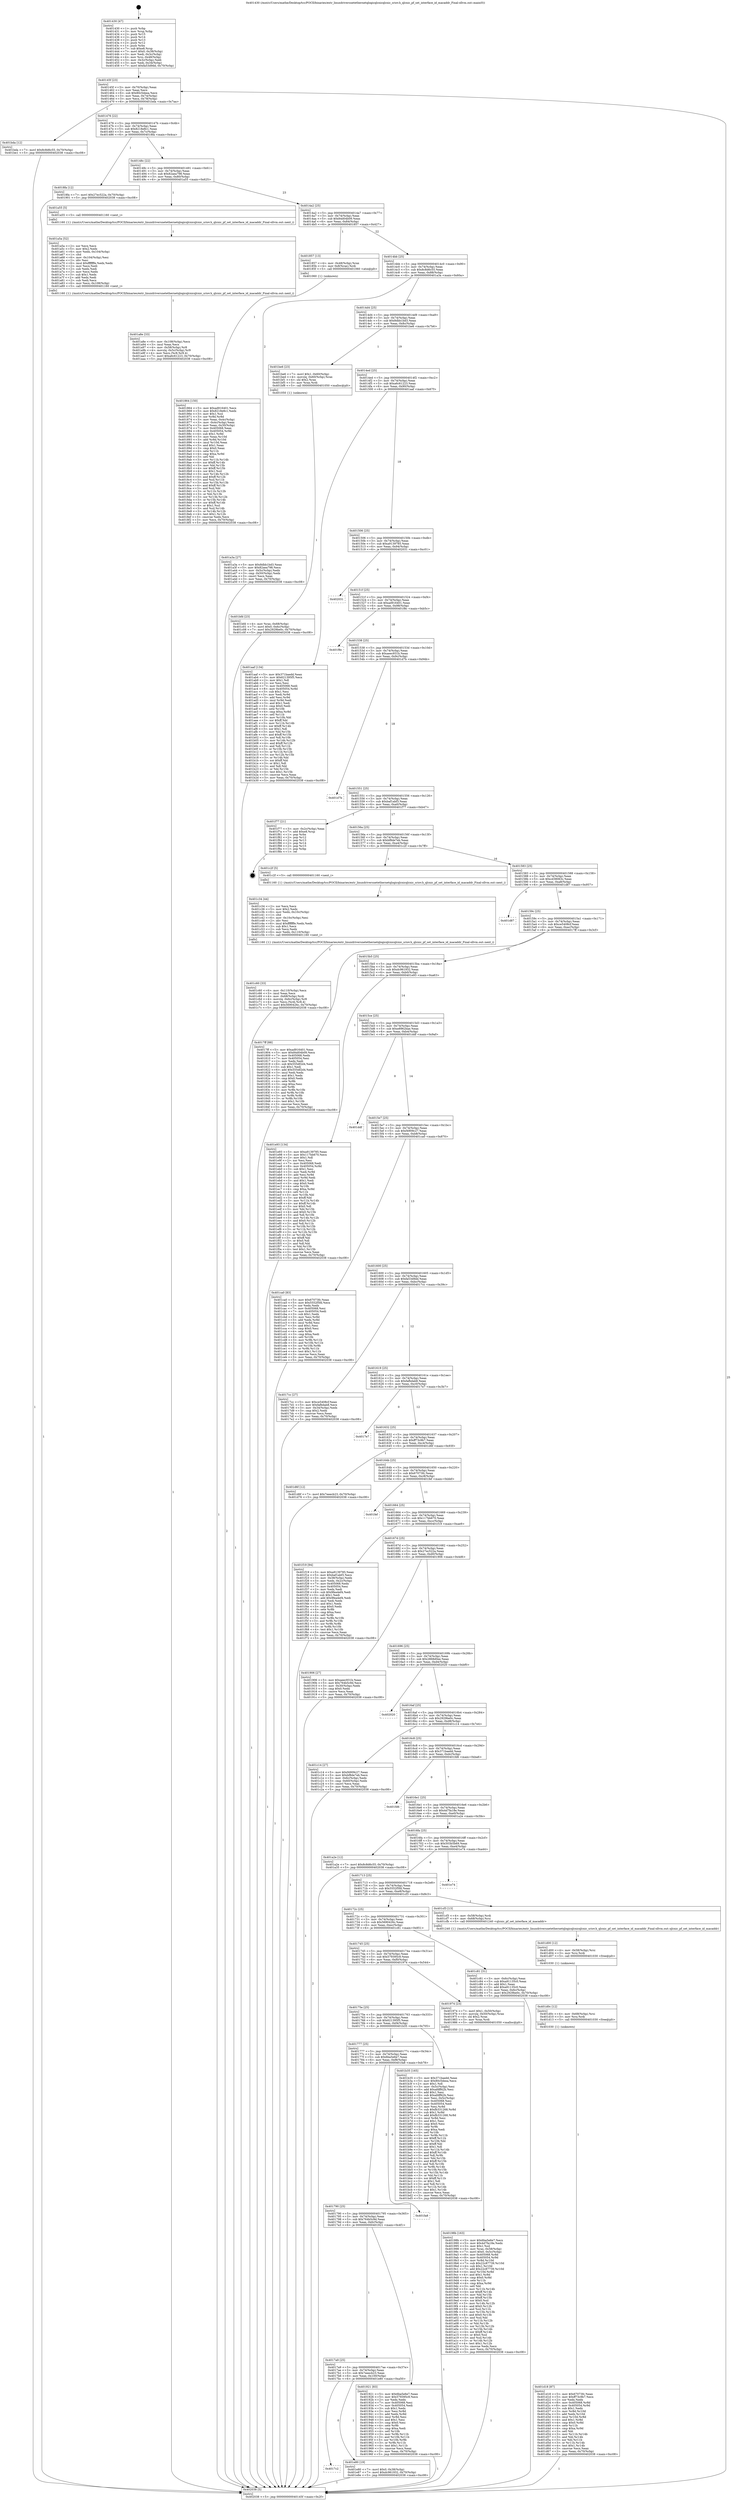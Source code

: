 digraph "0x401430" {
  label = "0x401430 (/mnt/c/Users/mathe/Desktop/tcc/POCII/binaries/extr_linuxdriversnetethernetqlogicqlcnicqlcnic_sriov.h_qlcnic_pf_set_interface_id_macaddr_Final-ollvm.out::main(0))"
  labelloc = "t"
  node[shape=record]

  Entry [label="",width=0.3,height=0.3,shape=circle,fillcolor=black,style=filled]
  "0x40145f" [label="{
     0x40145f [23]\l
     | [instrs]\l
     &nbsp;&nbsp;0x40145f \<+3\>: mov -0x70(%rbp),%eax\l
     &nbsp;&nbsp;0x401462 \<+2\>: mov %eax,%ecx\l
     &nbsp;&nbsp;0x401464 \<+6\>: sub $0x80c5deea,%ecx\l
     &nbsp;&nbsp;0x40146a \<+3\>: mov %eax,-0x74(%rbp)\l
     &nbsp;&nbsp;0x40146d \<+3\>: mov %ecx,-0x78(%rbp)\l
     &nbsp;&nbsp;0x401470 \<+6\>: je 0000000000401bda \<main+0x7aa\>\l
  }"]
  "0x401bda" [label="{
     0x401bda [12]\l
     | [instrs]\l
     &nbsp;&nbsp;0x401bda \<+7\>: movl $0x8c8d6c55,-0x70(%rbp)\l
     &nbsp;&nbsp;0x401be1 \<+5\>: jmp 0000000000402038 \<main+0xc08\>\l
  }"]
  "0x401476" [label="{
     0x401476 [22]\l
     | [instrs]\l
     &nbsp;&nbsp;0x401476 \<+5\>: jmp 000000000040147b \<main+0x4b\>\l
     &nbsp;&nbsp;0x40147b \<+3\>: mov -0x74(%rbp),%eax\l
     &nbsp;&nbsp;0x40147e \<+5\>: sub $0x8218e8c1,%eax\l
     &nbsp;&nbsp;0x401483 \<+3\>: mov %eax,-0x7c(%rbp)\l
     &nbsp;&nbsp;0x401486 \<+6\>: je 00000000004018fa \<main+0x4ca\>\l
  }"]
  Exit [label="",width=0.3,height=0.3,shape=circle,fillcolor=black,style=filled,peripheries=2]
  "0x4018fa" [label="{
     0x4018fa [12]\l
     | [instrs]\l
     &nbsp;&nbsp;0x4018fa \<+7\>: movl $0x27ec522a,-0x70(%rbp)\l
     &nbsp;&nbsp;0x401901 \<+5\>: jmp 0000000000402038 \<main+0xc08\>\l
  }"]
  "0x40148c" [label="{
     0x40148c [22]\l
     | [instrs]\l
     &nbsp;&nbsp;0x40148c \<+5\>: jmp 0000000000401491 \<main+0x61\>\l
     &nbsp;&nbsp;0x401491 \<+3\>: mov -0x74(%rbp),%eax\l
     &nbsp;&nbsp;0x401494 \<+5\>: sub $0x82aea798,%eax\l
     &nbsp;&nbsp;0x401499 \<+3\>: mov %eax,-0x80(%rbp)\l
     &nbsp;&nbsp;0x40149c \<+6\>: je 0000000000401a55 \<main+0x625\>\l
  }"]
  "0x4017c2" [label="{
     0x4017c2\l
  }", style=dashed]
  "0x401a55" [label="{
     0x401a55 [5]\l
     | [instrs]\l
     &nbsp;&nbsp;0x401a55 \<+5\>: call 0000000000401160 \<next_i\>\l
     | [calls]\l
     &nbsp;&nbsp;0x401160 \{1\} (/mnt/c/Users/mathe/Desktop/tcc/POCII/binaries/extr_linuxdriversnetethernetqlogicqlcnicqlcnic_sriov.h_qlcnic_pf_set_interface_id_macaddr_Final-ollvm.out::next_i)\l
  }"]
  "0x4014a2" [label="{
     0x4014a2 [25]\l
     | [instrs]\l
     &nbsp;&nbsp;0x4014a2 \<+5\>: jmp 00000000004014a7 \<main+0x77\>\l
     &nbsp;&nbsp;0x4014a7 \<+3\>: mov -0x74(%rbp),%eax\l
     &nbsp;&nbsp;0x4014aa \<+5\>: sub $0x84d04b09,%eax\l
     &nbsp;&nbsp;0x4014af \<+6\>: mov %eax,-0x84(%rbp)\l
     &nbsp;&nbsp;0x4014b5 \<+6\>: je 0000000000401857 \<main+0x427\>\l
  }"]
  "0x401e80" [label="{
     0x401e80 [19]\l
     | [instrs]\l
     &nbsp;&nbsp;0x401e80 \<+7\>: movl $0x0,-0x38(%rbp)\l
     &nbsp;&nbsp;0x401e87 \<+7\>: movl $0xdc961932,-0x70(%rbp)\l
     &nbsp;&nbsp;0x401e8e \<+5\>: jmp 0000000000402038 \<main+0xc08\>\l
  }"]
  "0x401857" [label="{
     0x401857 [13]\l
     | [instrs]\l
     &nbsp;&nbsp;0x401857 \<+4\>: mov -0x48(%rbp),%rax\l
     &nbsp;&nbsp;0x40185b \<+4\>: mov 0x8(%rax),%rdi\l
     &nbsp;&nbsp;0x40185f \<+5\>: call 0000000000401060 \<atoi@plt\>\l
     | [calls]\l
     &nbsp;&nbsp;0x401060 \{1\} (unknown)\l
  }"]
  "0x4014bb" [label="{
     0x4014bb [25]\l
     | [instrs]\l
     &nbsp;&nbsp;0x4014bb \<+5\>: jmp 00000000004014c0 \<main+0x90\>\l
     &nbsp;&nbsp;0x4014c0 \<+3\>: mov -0x74(%rbp),%eax\l
     &nbsp;&nbsp;0x4014c3 \<+5\>: sub $0x8c8d6c55,%eax\l
     &nbsp;&nbsp;0x4014c8 \<+6\>: mov %eax,-0x88(%rbp)\l
     &nbsp;&nbsp;0x4014ce \<+6\>: je 0000000000401a3a \<main+0x60a\>\l
  }"]
  "0x401d18" [label="{
     0x401d18 [87]\l
     | [instrs]\l
     &nbsp;&nbsp;0x401d18 \<+5\>: mov $0x67073fc,%eax\l
     &nbsp;&nbsp;0x401d1d \<+5\>: mov $0xff73c9b7,%ecx\l
     &nbsp;&nbsp;0x401d22 \<+2\>: xor %edx,%edx\l
     &nbsp;&nbsp;0x401d24 \<+8\>: mov 0x405068,%r8d\l
     &nbsp;&nbsp;0x401d2c \<+8\>: mov 0x405054,%r9d\l
     &nbsp;&nbsp;0x401d34 \<+3\>: sub $0x1,%edx\l
     &nbsp;&nbsp;0x401d37 \<+3\>: mov %r8d,%r10d\l
     &nbsp;&nbsp;0x401d3a \<+3\>: add %edx,%r10d\l
     &nbsp;&nbsp;0x401d3d \<+4\>: imul %r10d,%r8d\l
     &nbsp;&nbsp;0x401d41 \<+4\>: and $0x1,%r8d\l
     &nbsp;&nbsp;0x401d45 \<+4\>: cmp $0x0,%r8d\l
     &nbsp;&nbsp;0x401d49 \<+4\>: sete %r11b\l
     &nbsp;&nbsp;0x401d4d \<+4\>: cmp $0xa,%r9d\l
     &nbsp;&nbsp;0x401d51 \<+3\>: setl %bl\l
     &nbsp;&nbsp;0x401d54 \<+3\>: mov %r11b,%r14b\l
     &nbsp;&nbsp;0x401d57 \<+3\>: and %bl,%r14b\l
     &nbsp;&nbsp;0x401d5a \<+3\>: xor %bl,%r11b\l
     &nbsp;&nbsp;0x401d5d \<+3\>: or %r11b,%r14b\l
     &nbsp;&nbsp;0x401d60 \<+4\>: test $0x1,%r14b\l
     &nbsp;&nbsp;0x401d64 \<+3\>: cmovne %ecx,%eax\l
     &nbsp;&nbsp;0x401d67 \<+3\>: mov %eax,-0x70(%rbp)\l
     &nbsp;&nbsp;0x401d6a \<+5\>: jmp 0000000000402038 \<main+0xc08\>\l
  }"]
  "0x401a3a" [label="{
     0x401a3a [27]\l
     | [instrs]\l
     &nbsp;&nbsp;0x401a3a \<+5\>: mov $0x8dbb1bd3,%eax\l
     &nbsp;&nbsp;0x401a3f \<+5\>: mov $0x82aea798,%ecx\l
     &nbsp;&nbsp;0x401a44 \<+3\>: mov -0x5c(%rbp),%edx\l
     &nbsp;&nbsp;0x401a47 \<+3\>: cmp -0x50(%rbp),%edx\l
     &nbsp;&nbsp;0x401a4a \<+3\>: cmovl %ecx,%eax\l
     &nbsp;&nbsp;0x401a4d \<+3\>: mov %eax,-0x70(%rbp)\l
     &nbsp;&nbsp;0x401a50 \<+5\>: jmp 0000000000402038 \<main+0xc08\>\l
  }"]
  "0x4014d4" [label="{
     0x4014d4 [25]\l
     | [instrs]\l
     &nbsp;&nbsp;0x4014d4 \<+5\>: jmp 00000000004014d9 \<main+0xa9\>\l
     &nbsp;&nbsp;0x4014d9 \<+3\>: mov -0x74(%rbp),%eax\l
     &nbsp;&nbsp;0x4014dc \<+5\>: sub $0x8dbb1bd3,%eax\l
     &nbsp;&nbsp;0x4014e1 \<+6\>: mov %eax,-0x8c(%rbp)\l
     &nbsp;&nbsp;0x4014e7 \<+6\>: je 0000000000401be6 \<main+0x7b6\>\l
  }"]
  "0x401d0c" [label="{
     0x401d0c [12]\l
     | [instrs]\l
     &nbsp;&nbsp;0x401d0c \<+4\>: mov -0x68(%rbp),%rsi\l
     &nbsp;&nbsp;0x401d10 \<+3\>: mov %rsi,%rdi\l
     &nbsp;&nbsp;0x401d13 \<+5\>: call 0000000000401030 \<free@plt\>\l
     | [calls]\l
     &nbsp;&nbsp;0x401030 \{1\} (unknown)\l
  }"]
  "0x401be6" [label="{
     0x401be6 [23]\l
     | [instrs]\l
     &nbsp;&nbsp;0x401be6 \<+7\>: movl $0x1,-0x60(%rbp)\l
     &nbsp;&nbsp;0x401bed \<+4\>: movslq -0x60(%rbp),%rax\l
     &nbsp;&nbsp;0x401bf1 \<+4\>: shl $0x2,%rax\l
     &nbsp;&nbsp;0x401bf5 \<+3\>: mov %rax,%rdi\l
     &nbsp;&nbsp;0x401bf8 \<+5\>: call 0000000000401050 \<malloc@plt\>\l
     | [calls]\l
     &nbsp;&nbsp;0x401050 \{1\} (unknown)\l
  }"]
  "0x4014ed" [label="{
     0x4014ed [25]\l
     | [instrs]\l
     &nbsp;&nbsp;0x4014ed \<+5\>: jmp 00000000004014f2 \<main+0xc2\>\l
     &nbsp;&nbsp;0x4014f2 \<+3\>: mov -0x74(%rbp),%eax\l
     &nbsp;&nbsp;0x4014f5 \<+5\>: sub $0xa6c61223,%eax\l
     &nbsp;&nbsp;0x4014fa \<+6\>: mov %eax,-0x90(%rbp)\l
     &nbsp;&nbsp;0x401500 \<+6\>: je 0000000000401aaf \<main+0x67f\>\l
  }"]
  "0x401d00" [label="{
     0x401d00 [12]\l
     | [instrs]\l
     &nbsp;&nbsp;0x401d00 \<+4\>: mov -0x58(%rbp),%rsi\l
     &nbsp;&nbsp;0x401d04 \<+3\>: mov %rsi,%rdi\l
     &nbsp;&nbsp;0x401d07 \<+5\>: call 0000000000401030 \<free@plt\>\l
     | [calls]\l
     &nbsp;&nbsp;0x401030 \{1\} (unknown)\l
  }"]
  "0x401aaf" [label="{
     0x401aaf [134]\l
     | [instrs]\l
     &nbsp;&nbsp;0x401aaf \<+5\>: mov $0x371baedd,%eax\l
     &nbsp;&nbsp;0x401ab4 \<+5\>: mov $0x621395f5,%ecx\l
     &nbsp;&nbsp;0x401ab9 \<+2\>: mov $0x1,%dl\l
     &nbsp;&nbsp;0x401abb \<+2\>: xor %esi,%esi\l
     &nbsp;&nbsp;0x401abd \<+7\>: mov 0x405068,%edi\l
     &nbsp;&nbsp;0x401ac4 \<+8\>: mov 0x405054,%r8d\l
     &nbsp;&nbsp;0x401acc \<+3\>: sub $0x1,%esi\l
     &nbsp;&nbsp;0x401acf \<+3\>: mov %edi,%r9d\l
     &nbsp;&nbsp;0x401ad2 \<+3\>: add %esi,%r9d\l
     &nbsp;&nbsp;0x401ad5 \<+4\>: imul %r9d,%edi\l
     &nbsp;&nbsp;0x401ad9 \<+3\>: and $0x1,%edi\l
     &nbsp;&nbsp;0x401adc \<+3\>: cmp $0x0,%edi\l
     &nbsp;&nbsp;0x401adf \<+4\>: sete %r10b\l
     &nbsp;&nbsp;0x401ae3 \<+4\>: cmp $0xa,%r8d\l
     &nbsp;&nbsp;0x401ae7 \<+4\>: setl %r11b\l
     &nbsp;&nbsp;0x401aeb \<+3\>: mov %r10b,%bl\l
     &nbsp;&nbsp;0x401aee \<+3\>: xor $0xff,%bl\l
     &nbsp;&nbsp;0x401af1 \<+3\>: mov %r11b,%r14b\l
     &nbsp;&nbsp;0x401af4 \<+4\>: xor $0xff,%r14b\l
     &nbsp;&nbsp;0x401af8 \<+3\>: xor $0x1,%dl\l
     &nbsp;&nbsp;0x401afb \<+3\>: mov %bl,%r15b\l
     &nbsp;&nbsp;0x401afe \<+4\>: and $0xff,%r15b\l
     &nbsp;&nbsp;0x401b02 \<+3\>: and %dl,%r10b\l
     &nbsp;&nbsp;0x401b05 \<+3\>: mov %r14b,%r12b\l
     &nbsp;&nbsp;0x401b08 \<+4\>: and $0xff,%r12b\l
     &nbsp;&nbsp;0x401b0c \<+3\>: and %dl,%r11b\l
     &nbsp;&nbsp;0x401b0f \<+3\>: or %r10b,%r15b\l
     &nbsp;&nbsp;0x401b12 \<+3\>: or %r11b,%r12b\l
     &nbsp;&nbsp;0x401b15 \<+3\>: xor %r12b,%r15b\l
     &nbsp;&nbsp;0x401b18 \<+3\>: or %r14b,%bl\l
     &nbsp;&nbsp;0x401b1b \<+3\>: xor $0xff,%bl\l
     &nbsp;&nbsp;0x401b1e \<+3\>: or $0x1,%dl\l
     &nbsp;&nbsp;0x401b21 \<+2\>: and %dl,%bl\l
     &nbsp;&nbsp;0x401b23 \<+3\>: or %bl,%r15b\l
     &nbsp;&nbsp;0x401b26 \<+4\>: test $0x1,%r15b\l
     &nbsp;&nbsp;0x401b2a \<+3\>: cmovne %ecx,%eax\l
     &nbsp;&nbsp;0x401b2d \<+3\>: mov %eax,-0x70(%rbp)\l
     &nbsp;&nbsp;0x401b30 \<+5\>: jmp 0000000000402038 \<main+0xc08\>\l
  }"]
  "0x401506" [label="{
     0x401506 [25]\l
     | [instrs]\l
     &nbsp;&nbsp;0x401506 \<+5\>: jmp 000000000040150b \<main+0xdb\>\l
     &nbsp;&nbsp;0x40150b \<+3\>: mov -0x74(%rbp),%eax\l
     &nbsp;&nbsp;0x40150e \<+5\>: sub $0xa9139785,%eax\l
     &nbsp;&nbsp;0x401513 \<+6\>: mov %eax,-0x94(%rbp)\l
     &nbsp;&nbsp;0x401519 \<+6\>: je 0000000000402031 \<main+0xc01\>\l
  }"]
  "0x401c60" [label="{
     0x401c60 [33]\l
     | [instrs]\l
     &nbsp;&nbsp;0x401c60 \<+6\>: mov -0x110(%rbp),%ecx\l
     &nbsp;&nbsp;0x401c66 \<+3\>: imul %eax,%ecx\l
     &nbsp;&nbsp;0x401c69 \<+4\>: mov -0x68(%rbp),%rdi\l
     &nbsp;&nbsp;0x401c6d \<+4\>: movslq -0x6c(%rbp),%r8\l
     &nbsp;&nbsp;0x401c71 \<+4\>: mov %ecx,(%rdi,%r8,4)\l
     &nbsp;&nbsp;0x401c75 \<+7\>: movl $0x5690426c,-0x70(%rbp)\l
     &nbsp;&nbsp;0x401c7c \<+5\>: jmp 0000000000402038 \<main+0xc08\>\l
  }"]
  "0x402031" [label="{
     0x402031\l
  }", style=dashed]
  "0x40151f" [label="{
     0x40151f [25]\l
     | [instrs]\l
     &nbsp;&nbsp;0x40151f \<+5\>: jmp 0000000000401524 \<main+0xf4\>\l
     &nbsp;&nbsp;0x401524 \<+3\>: mov -0x74(%rbp),%eax\l
     &nbsp;&nbsp;0x401527 \<+5\>: sub $0xad916401,%eax\l
     &nbsp;&nbsp;0x40152c \<+6\>: mov %eax,-0x98(%rbp)\l
     &nbsp;&nbsp;0x401532 \<+6\>: je 0000000000401f8c \<main+0xb5c\>\l
  }"]
  "0x401c34" [label="{
     0x401c34 [44]\l
     | [instrs]\l
     &nbsp;&nbsp;0x401c34 \<+2\>: xor %ecx,%ecx\l
     &nbsp;&nbsp;0x401c36 \<+5\>: mov $0x2,%edx\l
     &nbsp;&nbsp;0x401c3b \<+6\>: mov %edx,-0x10c(%rbp)\l
     &nbsp;&nbsp;0x401c41 \<+1\>: cltd\l
     &nbsp;&nbsp;0x401c42 \<+6\>: mov -0x10c(%rbp),%esi\l
     &nbsp;&nbsp;0x401c48 \<+2\>: idiv %esi\l
     &nbsp;&nbsp;0x401c4a \<+6\>: imul $0xfffffffe,%edx,%edx\l
     &nbsp;&nbsp;0x401c50 \<+3\>: sub $0x1,%ecx\l
     &nbsp;&nbsp;0x401c53 \<+2\>: sub %ecx,%edx\l
     &nbsp;&nbsp;0x401c55 \<+6\>: mov %edx,-0x110(%rbp)\l
     &nbsp;&nbsp;0x401c5b \<+5\>: call 0000000000401160 \<next_i\>\l
     | [calls]\l
     &nbsp;&nbsp;0x401160 \{1\} (/mnt/c/Users/mathe/Desktop/tcc/POCII/binaries/extr_linuxdriversnetethernetqlogicqlcnicqlcnic_sriov.h_qlcnic_pf_set_interface_id_macaddr_Final-ollvm.out::next_i)\l
  }"]
  "0x401f8c" [label="{
     0x401f8c\l
  }", style=dashed]
  "0x401538" [label="{
     0x401538 [25]\l
     | [instrs]\l
     &nbsp;&nbsp;0x401538 \<+5\>: jmp 000000000040153d \<main+0x10d\>\l
     &nbsp;&nbsp;0x40153d \<+3\>: mov -0x74(%rbp),%eax\l
     &nbsp;&nbsp;0x401540 \<+5\>: sub $0xaeec931b,%eax\l
     &nbsp;&nbsp;0x401545 \<+6\>: mov %eax,-0x9c(%rbp)\l
     &nbsp;&nbsp;0x40154b \<+6\>: je 0000000000401d7b \<main+0x94b\>\l
  }"]
  "0x401bfd" [label="{
     0x401bfd [23]\l
     | [instrs]\l
     &nbsp;&nbsp;0x401bfd \<+4\>: mov %rax,-0x68(%rbp)\l
     &nbsp;&nbsp;0x401c01 \<+7\>: movl $0x0,-0x6c(%rbp)\l
     &nbsp;&nbsp;0x401c08 \<+7\>: movl $0x2929be0c,-0x70(%rbp)\l
     &nbsp;&nbsp;0x401c0f \<+5\>: jmp 0000000000402038 \<main+0xc08\>\l
  }"]
  "0x401d7b" [label="{
     0x401d7b\l
  }", style=dashed]
  "0x401551" [label="{
     0x401551 [25]\l
     | [instrs]\l
     &nbsp;&nbsp;0x401551 \<+5\>: jmp 0000000000401556 \<main+0x126\>\l
     &nbsp;&nbsp;0x401556 \<+3\>: mov -0x74(%rbp),%eax\l
     &nbsp;&nbsp;0x401559 \<+5\>: sub $0xbaf1abf3,%eax\l
     &nbsp;&nbsp;0x40155e \<+6\>: mov %eax,-0xa0(%rbp)\l
     &nbsp;&nbsp;0x401564 \<+6\>: je 0000000000401f77 \<main+0xb47\>\l
  }"]
  "0x401a8e" [label="{
     0x401a8e [33]\l
     | [instrs]\l
     &nbsp;&nbsp;0x401a8e \<+6\>: mov -0x108(%rbp),%ecx\l
     &nbsp;&nbsp;0x401a94 \<+3\>: imul %eax,%ecx\l
     &nbsp;&nbsp;0x401a97 \<+4\>: mov -0x58(%rbp),%r8\l
     &nbsp;&nbsp;0x401a9b \<+4\>: movslq -0x5c(%rbp),%r9\l
     &nbsp;&nbsp;0x401a9f \<+4\>: mov %ecx,(%r8,%r9,4)\l
     &nbsp;&nbsp;0x401aa3 \<+7\>: movl $0xa6c61223,-0x70(%rbp)\l
     &nbsp;&nbsp;0x401aaa \<+5\>: jmp 0000000000402038 \<main+0xc08\>\l
  }"]
  "0x401f77" [label="{
     0x401f77 [21]\l
     | [instrs]\l
     &nbsp;&nbsp;0x401f77 \<+3\>: mov -0x2c(%rbp),%eax\l
     &nbsp;&nbsp;0x401f7a \<+7\>: add $0xe8,%rsp\l
     &nbsp;&nbsp;0x401f81 \<+1\>: pop %rbx\l
     &nbsp;&nbsp;0x401f82 \<+2\>: pop %r12\l
     &nbsp;&nbsp;0x401f84 \<+2\>: pop %r13\l
     &nbsp;&nbsp;0x401f86 \<+2\>: pop %r14\l
     &nbsp;&nbsp;0x401f88 \<+2\>: pop %r15\l
     &nbsp;&nbsp;0x401f8a \<+1\>: pop %rbp\l
     &nbsp;&nbsp;0x401f8b \<+1\>: ret\l
  }"]
  "0x40156a" [label="{
     0x40156a [25]\l
     | [instrs]\l
     &nbsp;&nbsp;0x40156a \<+5\>: jmp 000000000040156f \<main+0x13f\>\l
     &nbsp;&nbsp;0x40156f \<+3\>: mov -0x74(%rbp),%eax\l
     &nbsp;&nbsp;0x401572 \<+5\>: sub $0xbf8de7eb,%eax\l
     &nbsp;&nbsp;0x401577 \<+6\>: mov %eax,-0xa4(%rbp)\l
     &nbsp;&nbsp;0x40157d \<+6\>: je 0000000000401c2f \<main+0x7ff\>\l
  }"]
  "0x401a5a" [label="{
     0x401a5a [52]\l
     | [instrs]\l
     &nbsp;&nbsp;0x401a5a \<+2\>: xor %ecx,%ecx\l
     &nbsp;&nbsp;0x401a5c \<+5\>: mov $0x2,%edx\l
     &nbsp;&nbsp;0x401a61 \<+6\>: mov %edx,-0x104(%rbp)\l
     &nbsp;&nbsp;0x401a67 \<+1\>: cltd\l
     &nbsp;&nbsp;0x401a68 \<+6\>: mov -0x104(%rbp),%esi\l
     &nbsp;&nbsp;0x401a6e \<+2\>: idiv %esi\l
     &nbsp;&nbsp;0x401a70 \<+6\>: imul $0xfffffffe,%edx,%edx\l
     &nbsp;&nbsp;0x401a76 \<+2\>: mov %ecx,%edi\l
     &nbsp;&nbsp;0x401a78 \<+2\>: sub %edx,%edi\l
     &nbsp;&nbsp;0x401a7a \<+2\>: mov %ecx,%edx\l
     &nbsp;&nbsp;0x401a7c \<+3\>: sub $0x1,%edx\l
     &nbsp;&nbsp;0x401a7f \<+2\>: add %edx,%edi\l
     &nbsp;&nbsp;0x401a81 \<+2\>: sub %edi,%ecx\l
     &nbsp;&nbsp;0x401a83 \<+6\>: mov %ecx,-0x108(%rbp)\l
     &nbsp;&nbsp;0x401a89 \<+5\>: call 0000000000401160 \<next_i\>\l
     | [calls]\l
     &nbsp;&nbsp;0x401160 \{1\} (/mnt/c/Users/mathe/Desktop/tcc/POCII/binaries/extr_linuxdriversnetethernetqlogicqlcnicqlcnic_sriov.h_qlcnic_pf_set_interface_id_macaddr_Final-ollvm.out::next_i)\l
  }"]
  "0x401c2f" [label="{
     0x401c2f [5]\l
     | [instrs]\l
     &nbsp;&nbsp;0x401c2f \<+5\>: call 0000000000401160 \<next_i\>\l
     | [calls]\l
     &nbsp;&nbsp;0x401160 \{1\} (/mnt/c/Users/mathe/Desktop/tcc/POCII/binaries/extr_linuxdriversnetethernetqlogicqlcnicqlcnic_sriov.h_qlcnic_pf_set_interface_id_macaddr_Final-ollvm.out::next_i)\l
  }"]
  "0x401583" [label="{
     0x401583 [25]\l
     | [instrs]\l
     &nbsp;&nbsp;0x401583 \<+5\>: jmp 0000000000401588 \<main+0x158\>\l
     &nbsp;&nbsp;0x401588 \<+3\>: mov -0x74(%rbp),%eax\l
     &nbsp;&nbsp;0x40158b \<+5\>: sub $0xcd38063c,%eax\l
     &nbsp;&nbsp;0x401590 \<+6\>: mov %eax,-0xa8(%rbp)\l
     &nbsp;&nbsp;0x401596 \<+6\>: je 0000000000401d87 \<main+0x957\>\l
  }"]
  "0x40198b" [label="{
     0x40198b [163]\l
     | [instrs]\l
     &nbsp;&nbsp;0x40198b \<+5\>: mov $0x6ba5e6e7,%ecx\l
     &nbsp;&nbsp;0x401990 \<+5\>: mov $0x4d7fa18e,%edx\l
     &nbsp;&nbsp;0x401995 \<+3\>: mov $0x1,%sil\l
     &nbsp;&nbsp;0x401998 \<+4\>: mov %rax,-0x58(%rbp)\l
     &nbsp;&nbsp;0x40199c \<+7\>: movl $0x0,-0x5c(%rbp)\l
     &nbsp;&nbsp;0x4019a3 \<+8\>: mov 0x405068,%r8d\l
     &nbsp;&nbsp;0x4019ab \<+8\>: mov 0x405054,%r9d\l
     &nbsp;&nbsp;0x4019b3 \<+3\>: mov %r8d,%r10d\l
     &nbsp;&nbsp;0x4019b6 \<+7\>: sub $0x22c87739,%r10d\l
     &nbsp;&nbsp;0x4019bd \<+4\>: sub $0x1,%r10d\l
     &nbsp;&nbsp;0x4019c1 \<+7\>: add $0x22c87739,%r10d\l
     &nbsp;&nbsp;0x4019c8 \<+4\>: imul %r10d,%r8d\l
     &nbsp;&nbsp;0x4019cc \<+4\>: and $0x1,%r8d\l
     &nbsp;&nbsp;0x4019d0 \<+4\>: cmp $0x0,%r8d\l
     &nbsp;&nbsp;0x4019d4 \<+4\>: sete %r11b\l
     &nbsp;&nbsp;0x4019d8 \<+4\>: cmp $0xa,%r9d\l
     &nbsp;&nbsp;0x4019dc \<+3\>: setl %bl\l
     &nbsp;&nbsp;0x4019df \<+3\>: mov %r11b,%r14b\l
     &nbsp;&nbsp;0x4019e2 \<+4\>: xor $0xff,%r14b\l
     &nbsp;&nbsp;0x4019e6 \<+3\>: mov %bl,%r15b\l
     &nbsp;&nbsp;0x4019e9 \<+4\>: xor $0xff,%r15b\l
     &nbsp;&nbsp;0x4019ed \<+4\>: xor $0x0,%sil\l
     &nbsp;&nbsp;0x4019f1 \<+3\>: mov %r14b,%r12b\l
     &nbsp;&nbsp;0x4019f4 \<+4\>: and $0x0,%r12b\l
     &nbsp;&nbsp;0x4019f8 \<+3\>: and %sil,%r11b\l
     &nbsp;&nbsp;0x4019fb \<+3\>: mov %r15b,%r13b\l
     &nbsp;&nbsp;0x4019fe \<+4\>: and $0x0,%r13b\l
     &nbsp;&nbsp;0x401a02 \<+3\>: and %sil,%bl\l
     &nbsp;&nbsp;0x401a05 \<+3\>: or %r11b,%r12b\l
     &nbsp;&nbsp;0x401a08 \<+3\>: or %bl,%r13b\l
     &nbsp;&nbsp;0x401a0b \<+3\>: xor %r13b,%r12b\l
     &nbsp;&nbsp;0x401a0e \<+3\>: or %r15b,%r14b\l
     &nbsp;&nbsp;0x401a11 \<+4\>: xor $0xff,%r14b\l
     &nbsp;&nbsp;0x401a15 \<+4\>: or $0x0,%sil\l
     &nbsp;&nbsp;0x401a19 \<+3\>: and %sil,%r14b\l
     &nbsp;&nbsp;0x401a1c \<+3\>: or %r14b,%r12b\l
     &nbsp;&nbsp;0x401a1f \<+4\>: test $0x1,%r12b\l
     &nbsp;&nbsp;0x401a23 \<+3\>: cmovne %edx,%ecx\l
     &nbsp;&nbsp;0x401a26 \<+3\>: mov %ecx,-0x70(%rbp)\l
     &nbsp;&nbsp;0x401a29 \<+5\>: jmp 0000000000402038 \<main+0xc08\>\l
  }"]
  "0x401d87" [label="{
     0x401d87\l
  }", style=dashed]
  "0x40159c" [label="{
     0x40159c [25]\l
     | [instrs]\l
     &nbsp;&nbsp;0x40159c \<+5\>: jmp 00000000004015a1 \<main+0x171\>\l
     &nbsp;&nbsp;0x4015a1 \<+3\>: mov -0x74(%rbp),%eax\l
     &nbsp;&nbsp;0x4015a4 \<+5\>: sub $0xce5408cf,%eax\l
     &nbsp;&nbsp;0x4015a9 \<+6\>: mov %eax,-0xac(%rbp)\l
     &nbsp;&nbsp;0x4015af \<+6\>: je 00000000004017ff \<main+0x3cf\>\l
  }"]
  "0x4017a9" [label="{
     0x4017a9 [25]\l
     | [instrs]\l
     &nbsp;&nbsp;0x4017a9 \<+5\>: jmp 00000000004017ae \<main+0x37e\>\l
     &nbsp;&nbsp;0x4017ae \<+3\>: mov -0x74(%rbp),%eax\l
     &nbsp;&nbsp;0x4017b1 \<+5\>: sub $0x7eeecb23,%eax\l
     &nbsp;&nbsp;0x4017b6 \<+6\>: mov %eax,-0x100(%rbp)\l
     &nbsp;&nbsp;0x4017bc \<+6\>: je 0000000000401e80 \<main+0xa50\>\l
  }"]
  "0x4017ff" [label="{
     0x4017ff [88]\l
     | [instrs]\l
     &nbsp;&nbsp;0x4017ff \<+5\>: mov $0xad916401,%eax\l
     &nbsp;&nbsp;0x401804 \<+5\>: mov $0x84d04b09,%ecx\l
     &nbsp;&nbsp;0x401809 \<+7\>: mov 0x405068,%edx\l
     &nbsp;&nbsp;0x401810 \<+7\>: mov 0x405054,%esi\l
     &nbsp;&nbsp;0x401817 \<+2\>: mov %edx,%edi\l
     &nbsp;&nbsp;0x401819 \<+6\>: sub $0x555df2d4,%edi\l
     &nbsp;&nbsp;0x40181f \<+3\>: sub $0x1,%edi\l
     &nbsp;&nbsp;0x401822 \<+6\>: add $0x555df2d4,%edi\l
     &nbsp;&nbsp;0x401828 \<+3\>: imul %edi,%edx\l
     &nbsp;&nbsp;0x40182b \<+3\>: and $0x1,%edx\l
     &nbsp;&nbsp;0x40182e \<+3\>: cmp $0x0,%edx\l
     &nbsp;&nbsp;0x401831 \<+4\>: sete %r8b\l
     &nbsp;&nbsp;0x401835 \<+3\>: cmp $0xa,%esi\l
     &nbsp;&nbsp;0x401838 \<+4\>: setl %r9b\l
     &nbsp;&nbsp;0x40183c \<+3\>: mov %r8b,%r10b\l
     &nbsp;&nbsp;0x40183f \<+3\>: and %r9b,%r10b\l
     &nbsp;&nbsp;0x401842 \<+3\>: xor %r9b,%r8b\l
     &nbsp;&nbsp;0x401845 \<+3\>: or %r8b,%r10b\l
     &nbsp;&nbsp;0x401848 \<+4\>: test $0x1,%r10b\l
     &nbsp;&nbsp;0x40184c \<+3\>: cmovne %ecx,%eax\l
     &nbsp;&nbsp;0x40184f \<+3\>: mov %eax,-0x70(%rbp)\l
     &nbsp;&nbsp;0x401852 \<+5\>: jmp 0000000000402038 \<main+0xc08\>\l
  }"]
  "0x4015b5" [label="{
     0x4015b5 [25]\l
     | [instrs]\l
     &nbsp;&nbsp;0x4015b5 \<+5\>: jmp 00000000004015ba \<main+0x18a\>\l
     &nbsp;&nbsp;0x4015ba \<+3\>: mov -0x74(%rbp),%eax\l
     &nbsp;&nbsp;0x4015bd \<+5\>: sub $0xdc961932,%eax\l
     &nbsp;&nbsp;0x4015c2 \<+6\>: mov %eax,-0xb0(%rbp)\l
     &nbsp;&nbsp;0x4015c8 \<+6\>: je 0000000000401e93 \<main+0xa63\>\l
  }"]
  "0x401921" [label="{
     0x401921 [83]\l
     | [instrs]\l
     &nbsp;&nbsp;0x401921 \<+5\>: mov $0x6ba5e6e7,%eax\l
     &nbsp;&nbsp;0x401926 \<+5\>: mov $0x579395c9,%ecx\l
     &nbsp;&nbsp;0x40192b \<+2\>: xor %edx,%edx\l
     &nbsp;&nbsp;0x40192d \<+7\>: mov 0x405068,%esi\l
     &nbsp;&nbsp;0x401934 \<+7\>: mov 0x405054,%edi\l
     &nbsp;&nbsp;0x40193b \<+3\>: sub $0x1,%edx\l
     &nbsp;&nbsp;0x40193e \<+3\>: mov %esi,%r8d\l
     &nbsp;&nbsp;0x401941 \<+3\>: add %edx,%r8d\l
     &nbsp;&nbsp;0x401944 \<+4\>: imul %r8d,%esi\l
     &nbsp;&nbsp;0x401948 \<+3\>: and $0x1,%esi\l
     &nbsp;&nbsp;0x40194b \<+3\>: cmp $0x0,%esi\l
     &nbsp;&nbsp;0x40194e \<+4\>: sete %r9b\l
     &nbsp;&nbsp;0x401952 \<+3\>: cmp $0xa,%edi\l
     &nbsp;&nbsp;0x401955 \<+4\>: setl %r10b\l
     &nbsp;&nbsp;0x401959 \<+3\>: mov %r9b,%r11b\l
     &nbsp;&nbsp;0x40195c \<+3\>: and %r10b,%r11b\l
     &nbsp;&nbsp;0x40195f \<+3\>: xor %r10b,%r9b\l
     &nbsp;&nbsp;0x401962 \<+3\>: or %r9b,%r11b\l
     &nbsp;&nbsp;0x401965 \<+4\>: test $0x1,%r11b\l
     &nbsp;&nbsp;0x401969 \<+3\>: cmovne %ecx,%eax\l
     &nbsp;&nbsp;0x40196c \<+3\>: mov %eax,-0x70(%rbp)\l
     &nbsp;&nbsp;0x40196f \<+5\>: jmp 0000000000402038 \<main+0xc08\>\l
  }"]
  "0x401e93" [label="{
     0x401e93 [134]\l
     | [instrs]\l
     &nbsp;&nbsp;0x401e93 \<+5\>: mov $0xa9139785,%eax\l
     &nbsp;&nbsp;0x401e98 \<+5\>: mov $0x117bb670,%ecx\l
     &nbsp;&nbsp;0x401e9d \<+2\>: mov $0x1,%dl\l
     &nbsp;&nbsp;0x401e9f \<+2\>: xor %esi,%esi\l
     &nbsp;&nbsp;0x401ea1 \<+7\>: mov 0x405068,%edi\l
     &nbsp;&nbsp;0x401ea8 \<+8\>: mov 0x405054,%r8d\l
     &nbsp;&nbsp;0x401eb0 \<+3\>: sub $0x1,%esi\l
     &nbsp;&nbsp;0x401eb3 \<+3\>: mov %edi,%r9d\l
     &nbsp;&nbsp;0x401eb6 \<+3\>: add %esi,%r9d\l
     &nbsp;&nbsp;0x401eb9 \<+4\>: imul %r9d,%edi\l
     &nbsp;&nbsp;0x401ebd \<+3\>: and $0x1,%edi\l
     &nbsp;&nbsp;0x401ec0 \<+3\>: cmp $0x0,%edi\l
     &nbsp;&nbsp;0x401ec3 \<+4\>: sete %r10b\l
     &nbsp;&nbsp;0x401ec7 \<+4\>: cmp $0xa,%r8d\l
     &nbsp;&nbsp;0x401ecb \<+4\>: setl %r11b\l
     &nbsp;&nbsp;0x401ecf \<+3\>: mov %r10b,%bl\l
     &nbsp;&nbsp;0x401ed2 \<+3\>: xor $0xff,%bl\l
     &nbsp;&nbsp;0x401ed5 \<+3\>: mov %r11b,%r14b\l
     &nbsp;&nbsp;0x401ed8 \<+4\>: xor $0xff,%r14b\l
     &nbsp;&nbsp;0x401edc \<+3\>: xor $0x0,%dl\l
     &nbsp;&nbsp;0x401edf \<+3\>: mov %bl,%r15b\l
     &nbsp;&nbsp;0x401ee2 \<+4\>: and $0x0,%r15b\l
     &nbsp;&nbsp;0x401ee6 \<+3\>: and %dl,%r10b\l
     &nbsp;&nbsp;0x401ee9 \<+3\>: mov %r14b,%r12b\l
     &nbsp;&nbsp;0x401eec \<+4\>: and $0x0,%r12b\l
     &nbsp;&nbsp;0x401ef0 \<+3\>: and %dl,%r11b\l
     &nbsp;&nbsp;0x401ef3 \<+3\>: or %r10b,%r15b\l
     &nbsp;&nbsp;0x401ef6 \<+3\>: or %r11b,%r12b\l
     &nbsp;&nbsp;0x401ef9 \<+3\>: xor %r12b,%r15b\l
     &nbsp;&nbsp;0x401efc \<+3\>: or %r14b,%bl\l
     &nbsp;&nbsp;0x401eff \<+3\>: xor $0xff,%bl\l
     &nbsp;&nbsp;0x401f02 \<+3\>: or $0x0,%dl\l
     &nbsp;&nbsp;0x401f05 \<+2\>: and %dl,%bl\l
     &nbsp;&nbsp;0x401f07 \<+3\>: or %bl,%r15b\l
     &nbsp;&nbsp;0x401f0a \<+4\>: test $0x1,%r15b\l
     &nbsp;&nbsp;0x401f0e \<+3\>: cmovne %ecx,%eax\l
     &nbsp;&nbsp;0x401f11 \<+3\>: mov %eax,-0x70(%rbp)\l
     &nbsp;&nbsp;0x401f14 \<+5\>: jmp 0000000000402038 \<main+0xc08\>\l
  }"]
  "0x4015ce" [label="{
     0x4015ce [25]\l
     | [instrs]\l
     &nbsp;&nbsp;0x4015ce \<+5\>: jmp 00000000004015d3 \<main+0x1a3\>\l
     &nbsp;&nbsp;0x4015d3 \<+3\>: mov -0x74(%rbp),%eax\l
     &nbsp;&nbsp;0x4015d6 \<+5\>: sub $0xe8962bae,%eax\l
     &nbsp;&nbsp;0x4015db \<+6\>: mov %eax,-0xb4(%rbp)\l
     &nbsp;&nbsp;0x4015e1 \<+6\>: je 0000000000401ddf \<main+0x9af\>\l
  }"]
  "0x401790" [label="{
     0x401790 [25]\l
     | [instrs]\l
     &nbsp;&nbsp;0x401790 \<+5\>: jmp 0000000000401795 \<main+0x365\>\l
     &nbsp;&nbsp;0x401795 \<+3\>: mov -0x74(%rbp),%eax\l
     &nbsp;&nbsp;0x401798 \<+5\>: sub $0x764b5c9d,%eax\l
     &nbsp;&nbsp;0x40179d \<+6\>: mov %eax,-0xfc(%rbp)\l
     &nbsp;&nbsp;0x4017a3 \<+6\>: je 0000000000401921 \<main+0x4f1\>\l
  }"]
  "0x401ddf" [label="{
     0x401ddf\l
  }", style=dashed]
  "0x4015e7" [label="{
     0x4015e7 [25]\l
     | [instrs]\l
     &nbsp;&nbsp;0x4015e7 \<+5\>: jmp 00000000004015ec \<main+0x1bc\>\l
     &nbsp;&nbsp;0x4015ec \<+3\>: mov -0x74(%rbp),%eax\l
     &nbsp;&nbsp;0x4015ef \<+5\>: sub $0xf4909c27,%eax\l
     &nbsp;&nbsp;0x4015f4 \<+6\>: mov %eax,-0xb8(%rbp)\l
     &nbsp;&nbsp;0x4015fa \<+6\>: je 0000000000401ca0 \<main+0x870\>\l
  }"]
  "0x401fa8" [label="{
     0x401fa8\l
  }", style=dashed]
  "0x401ca0" [label="{
     0x401ca0 [83]\l
     | [instrs]\l
     &nbsp;&nbsp;0x401ca0 \<+5\>: mov $0x67073fc,%eax\l
     &nbsp;&nbsp;0x401ca5 \<+5\>: mov $0x5552f5fd,%ecx\l
     &nbsp;&nbsp;0x401caa \<+2\>: xor %edx,%edx\l
     &nbsp;&nbsp;0x401cac \<+7\>: mov 0x405068,%esi\l
     &nbsp;&nbsp;0x401cb3 \<+7\>: mov 0x405054,%edi\l
     &nbsp;&nbsp;0x401cba \<+3\>: sub $0x1,%edx\l
     &nbsp;&nbsp;0x401cbd \<+3\>: mov %esi,%r8d\l
     &nbsp;&nbsp;0x401cc0 \<+3\>: add %edx,%r8d\l
     &nbsp;&nbsp;0x401cc3 \<+4\>: imul %r8d,%esi\l
     &nbsp;&nbsp;0x401cc7 \<+3\>: and $0x1,%esi\l
     &nbsp;&nbsp;0x401cca \<+3\>: cmp $0x0,%esi\l
     &nbsp;&nbsp;0x401ccd \<+4\>: sete %r9b\l
     &nbsp;&nbsp;0x401cd1 \<+3\>: cmp $0xa,%edi\l
     &nbsp;&nbsp;0x401cd4 \<+4\>: setl %r10b\l
     &nbsp;&nbsp;0x401cd8 \<+3\>: mov %r9b,%r11b\l
     &nbsp;&nbsp;0x401cdb \<+3\>: and %r10b,%r11b\l
     &nbsp;&nbsp;0x401cde \<+3\>: xor %r10b,%r9b\l
     &nbsp;&nbsp;0x401ce1 \<+3\>: or %r9b,%r11b\l
     &nbsp;&nbsp;0x401ce4 \<+4\>: test $0x1,%r11b\l
     &nbsp;&nbsp;0x401ce8 \<+3\>: cmovne %ecx,%eax\l
     &nbsp;&nbsp;0x401ceb \<+3\>: mov %eax,-0x70(%rbp)\l
     &nbsp;&nbsp;0x401cee \<+5\>: jmp 0000000000402038 \<main+0xc08\>\l
  }"]
  "0x401600" [label="{
     0x401600 [25]\l
     | [instrs]\l
     &nbsp;&nbsp;0x401600 \<+5\>: jmp 0000000000401605 \<main+0x1d5\>\l
     &nbsp;&nbsp;0x401605 \<+3\>: mov -0x74(%rbp),%eax\l
     &nbsp;&nbsp;0x401608 \<+5\>: sub $0xfa53d9dd,%eax\l
     &nbsp;&nbsp;0x40160d \<+6\>: mov %eax,-0xbc(%rbp)\l
     &nbsp;&nbsp;0x401613 \<+6\>: je 00000000004017cc \<main+0x39c\>\l
  }"]
  "0x401777" [label="{
     0x401777 [25]\l
     | [instrs]\l
     &nbsp;&nbsp;0x401777 \<+5\>: jmp 000000000040177c \<main+0x34c\>\l
     &nbsp;&nbsp;0x40177c \<+3\>: mov -0x74(%rbp),%eax\l
     &nbsp;&nbsp;0x40177f \<+5\>: sub $0x6ba5e6e7,%eax\l
     &nbsp;&nbsp;0x401784 \<+6\>: mov %eax,-0xf8(%rbp)\l
     &nbsp;&nbsp;0x40178a \<+6\>: je 0000000000401fa8 \<main+0xb78\>\l
  }"]
  "0x4017cc" [label="{
     0x4017cc [27]\l
     | [instrs]\l
     &nbsp;&nbsp;0x4017cc \<+5\>: mov $0xce5408cf,%eax\l
     &nbsp;&nbsp;0x4017d1 \<+5\>: mov $0xfafbdab8,%ecx\l
     &nbsp;&nbsp;0x4017d6 \<+3\>: mov -0x34(%rbp),%edx\l
     &nbsp;&nbsp;0x4017d9 \<+3\>: cmp $0x2,%edx\l
     &nbsp;&nbsp;0x4017dc \<+3\>: cmovne %ecx,%eax\l
     &nbsp;&nbsp;0x4017df \<+3\>: mov %eax,-0x70(%rbp)\l
     &nbsp;&nbsp;0x4017e2 \<+5\>: jmp 0000000000402038 \<main+0xc08\>\l
  }"]
  "0x401619" [label="{
     0x401619 [25]\l
     | [instrs]\l
     &nbsp;&nbsp;0x401619 \<+5\>: jmp 000000000040161e \<main+0x1ee\>\l
     &nbsp;&nbsp;0x40161e \<+3\>: mov -0x74(%rbp),%eax\l
     &nbsp;&nbsp;0x401621 \<+5\>: sub $0xfafbdab8,%eax\l
     &nbsp;&nbsp;0x401626 \<+6\>: mov %eax,-0xc0(%rbp)\l
     &nbsp;&nbsp;0x40162c \<+6\>: je 00000000004017e7 \<main+0x3b7\>\l
  }"]
  "0x402038" [label="{
     0x402038 [5]\l
     | [instrs]\l
     &nbsp;&nbsp;0x402038 \<+5\>: jmp 000000000040145f \<main+0x2f\>\l
  }"]
  "0x401430" [label="{
     0x401430 [47]\l
     | [instrs]\l
     &nbsp;&nbsp;0x401430 \<+1\>: push %rbp\l
     &nbsp;&nbsp;0x401431 \<+3\>: mov %rsp,%rbp\l
     &nbsp;&nbsp;0x401434 \<+2\>: push %r15\l
     &nbsp;&nbsp;0x401436 \<+2\>: push %r14\l
     &nbsp;&nbsp;0x401438 \<+2\>: push %r13\l
     &nbsp;&nbsp;0x40143a \<+2\>: push %r12\l
     &nbsp;&nbsp;0x40143c \<+1\>: push %rbx\l
     &nbsp;&nbsp;0x40143d \<+7\>: sub $0xe8,%rsp\l
     &nbsp;&nbsp;0x401444 \<+7\>: movl $0x0,-0x38(%rbp)\l
     &nbsp;&nbsp;0x40144b \<+3\>: mov %edi,-0x3c(%rbp)\l
     &nbsp;&nbsp;0x40144e \<+4\>: mov %rsi,-0x48(%rbp)\l
     &nbsp;&nbsp;0x401452 \<+3\>: mov -0x3c(%rbp),%edi\l
     &nbsp;&nbsp;0x401455 \<+3\>: mov %edi,-0x34(%rbp)\l
     &nbsp;&nbsp;0x401458 \<+7\>: movl $0xfa53d9dd,-0x70(%rbp)\l
  }"]
  "0x401864" [label="{
     0x401864 [150]\l
     | [instrs]\l
     &nbsp;&nbsp;0x401864 \<+5\>: mov $0xad916401,%ecx\l
     &nbsp;&nbsp;0x401869 \<+5\>: mov $0x8218e8c1,%edx\l
     &nbsp;&nbsp;0x40186e \<+3\>: mov $0x1,%sil\l
     &nbsp;&nbsp;0x401871 \<+3\>: xor %r8d,%r8d\l
     &nbsp;&nbsp;0x401874 \<+3\>: mov %eax,-0x4c(%rbp)\l
     &nbsp;&nbsp;0x401877 \<+3\>: mov -0x4c(%rbp),%eax\l
     &nbsp;&nbsp;0x40187a \<+3\>: mov %eax,-0x30(%rbp)\l
     &nbsp;&nbsp;0x40187d \<+7\>: mov 0x405068,%eax\l
     &nbsp;&nbsp;0x401884 \<+8\>: mov 0x405054,%r9d\l
     &nbsp;&nbsp;0x40188c \<+4\>: sub $0x1,%r8d\l
     &nbsp;&nbsp;0x401890 \<+3\>: mov %eax,%r10d\l
     &nbsp;&nbsp;0x401893 \<+3\>: add %r8d,%r10d\l
     &nbsp;&nbsp;0x401896 \<+4\>: imul %r10d,%eax\l
     &nbsp;&nbsp;0x40189a \<+3\>: and $0x1,%eax\l
     &nbsp;&nbsp;0x40189d \<+3\>: cmp $0x0,%eax\l
     &nbsp;&nbsp;0x4018a0 \<+4\>: sete %r11b\l
     &nbsp;&nbsp;0x4018a4 \<+4\>: cmp $0xa,%r9d\l
     &nbsp;&nbsp;0x4018a8 \<+3\>: setl %bl\l
     &nbsp;&nbsp;0x4018ab \<+3\>: mov %r11b,%r14b\l
     &nbsp;&nbsp;0x4018ae \<+4\>: xor $0xff,%r14b\l
     &nbsp;&nbsp;0x4018b2 \<+3\>: mov %bl,%r15b\l
     &nbsp;&nbsp;0x4018b5 \<+4\>: xor $0xff,%r15b\l
     &nbsp;&nbsp;0x4018b9 \<+4\>: xor $0x1,%sil\l
     &nbsp;&nbsp;0x4018bd \<+3\>: mov %r14b,%r12b\l
     &nbsp;&nbsp;0x4018c0 \<+4\>: and $0xff,%r12b\l
     &nbsp;&nbsp;0x4018c4 \<+3\>: and %sil,%r11b\l
     &nbsp;&nbsp;0x4018c7 \<+3\>: mov %r15b,%r13b\l
     &nbsp;&nbsp;0x4018ca \<+4\>: and $0xff,%r13b\l
     &nbsp;&nbsp;0x4018ce \<+3\>: and %sil,%bl\l
     &nbsp;&nbsp;0x4018d1 \<+3\>: or %r11b,%r12b\l
     &nbsp;&nbsp;0x4018d4 \<+3\>: or %bl,%r13b\l
     &nbsp;&nbsp;0x4018d7 \<+3\>: xor %r13b,%r12b\l
     &nbsp;&nbsp;0x4018da \<+3\>: or %r15b,%r14b\l
     &nbsp;&nbsp;0x4018dd \<+4\>: xor $0xff,%r14b\l
     &nbsp;&nbsp;0x4018e1 \<+4\>: or $0x1,%sil\l
     &nbsp;&nbsp;0x4018e5 \<+3\>: and %sil,%r14b\l
     &nbsp;&nbsp;0x4018e8 \<+3\>: or %r14b,%r12b\l
     &nbsp;&nbsp;0x4018eb \<+4\>: test $0x1,%r12b\l
     &nbsp;&nbsp;0x4018ef \<+3\>: cmovne %edx,%ecx\l
     &nbsp;&nbsp;0x4018f2 \<+3\>: mov %ecx,-0x70(%rbp)\l
     &nbsp;&nbsp;0x4018f5 \<+5\>: jmp 0000000000402038 \<main+0xc08\>\l
  }"]
  "0x401b35" [label="{
     0x401b35 [165]\l
     | [instrs]\l
     &nbsp;&nbsp;0x401b35 \<+5\>: mov $0x371baedd,%eax\l
     &nbsp;&nbsp;0x401b3a \<+5\>: mov $0x80c5deea,%ecx\l
     &nbsp;&nbsp;0x401b3f \<+2\>: mov $0x1,%dl\l
     &nbsp;&nbsp;0x401b41 \<+3\>: mov -0x5c(%rbp),%esi\l
     &nbsp;&nbsp;0x401b44 \<+6\>: add $0xafdff42b,%esi\l
     &nbsp;&nbsp;0x401b4a \<+3\>: add $0x1,%esi\l
     &nbsp;&nbsp;0x401b4d \<+6\>: sub $0xafdff42b,%esi\l
     &nbsp;&nbsp;0x401b53 \<+3\>: mov %esi,-0x5c(%rbp)\l
     &nbsp;&nbsp;0x401b56 \<+7\>: mov 0x405068,%esi\l
     &nbsp;&nbsp;0x401b5d \<+7\>: mov 0x405054,%edi\l
     &nbsp;&nbsp;0x401b64 \<+3\>: mov %esi,%r8d\l
     &nbsp;&nbsp;0x401b67 \<+7\>: sub $0xfb331268,%r8d\l
     &nbsp;&nbsp;0x401b6e \<+4\>: sub $0x1,%r8d\l
     &nbsp;&nbsp;0x401b72 \<+7\>: add $0xfb331268,%r8d\l
     &nbsp;&nbsp;0x401b79 \<+4\>: imul %r8d,%esi\l
     &nbsp;&nbsp;0x401b7d \<+3\>: and $0x1,%esi\l
     &nbsp;&nbsp;0x401b80 \<+3\>: cmp $0x0,%esi\l
     &nbsp;&nbsp;0x401b83 \<+4\>: sete %r9b\l
     &nbsp;&nbsp;0x401b87 \<+3\>: cmp $0xa,%edi\l
     &nbsp;&nbsp;0x401b8a \<+4\>: setl %r10b\l
     &nbsp;&nbsp;0x401b8e \<+3\>: mov %r9b,%r11b\l
     &nbsp;&nbsp;0x401b91 \<+4\>: xor $0xff,%r11b\l
     &nbsp;&nbsp;0x401b95 \<+3\>: mov %r10b,%bl\l
     &nbsp;&nbsp;0x401b98 \<+3\>: xor $0xff,%bl\l
     &nbsp;&nbsp;0x401b9b \<+3\>: xor $0x1,%dl\l
     &nbsp;&nbsp;0x401b9e \<+3\>: mov %r11b,%r14b\l
     &nbsp;&nbsp;0x401ba1 \<+4\>: and $0xff,%r14b\l
     &nbsp;&nbsp;0x401ba5 \<+3\>: and %dl,%r9b\l
     &nbsp;&nbsp;0x401ba8 \<+3\>: mov %bl,%r15b\l
     &nbsp;&nbsp;0x401bab \<+4\>: and $0xff,%r15b\l
     &nbsp;&nbsp;0x401baf \<+3\>: and %dl,%r10b\l
     &nbsp;&nbsp;0x401bb2 \<+3\>: or %r9b,%r14b\l
     &nbsp;&nbsp;0x401bb5 \<+3\>: or %r10b,%r15b\l
     &nbsp;&nbsp;0x401bb8 \<+3\>: xor %r15b,%r14b\l
     &nbsp;&nbsp;0x401bbb \<+3\>: or %bl,%r11b\l
     &nbsp;&nbsp;0x401bbe \<+4\>: xor $0xff,%r11b\l
     &nbsp;&nbsp;0x401bc2 \<+3\>: or $0x1,%dl\l
     &nbsp;&nbsp;0x401bc5 \<+3\>: and %dl,%r11b\l
     &nbsp;&nbsp;0x401bc8 \<+3\>: or %r11b,%r14b\l
     &nbsp;&nbsp;0x401bcb \<+4\>: test $0x1,%r14b\l
     &nbsp;&nbsp;0x401bcf \<+3\>: cmovne %ecx,%eax\l
     &nbsp;&nbsp;0x401bd2 \<+3\>: mov %eax,-0x70(%rbp)\l
     &nbsp;&nbsp;0x401bd5 \<+5\>: jmp 0000000000402038 \<main+0xc08\>\l
  }"]
  "0x4017e7" [label="{
     0x4017e7\l
  }", style=dashed]
  "0x401632" [label="{
     0x401632 [25]\l
     | [instrs]\l
     &nbsp;&nbsp;0x401632 \<+5\>: jmp 0000000000401637 \<main+0x207\>\l
     &nbsp;&nbsp;0x401637 \<+3\>: mov -0x74(%rbp),%eax\l
     &nbsp;&nbsp;0x40163a \<+5\>: sub $0xff73c9b7,%eax\l
     &nbsp;&nbsp;0x40163f \<+6\>: mov %eax,-0xc4(%rbp)\l
     &nbsp;&nbsp;0x401645 \<+6\>: je 0000000000401d6f \<main+0x93f\>\l
  }"]
  "0x40175e" [label="{
     0x40175e [25]\l
     | [instrs]\l
     &nbsp;&nbsp;0x40175e \<+5\>: jmp 0000000000401763 \<main+0x333\>\l
     &nbsp;&nbsp;0x401763 \<+3\>: mov -0x74(%rbp),%eax\l
     &nbsp;&nbsp;0x401766 \<+5\>: sub $0x621395f5,%eax\l
     &nbsp;&nbsp;0x40176b \<+6\>: mov %eax,-0xf4(%rbp)\l
     &nbsp;&nbsp;0x401771 \<+6\>: je 0000000000401b35 \<main+0x705\>\l
  }"]
  "0x401d6f" [label="{
     0x401d6f [12]\l
     | [instrs]\l
     &nbsp;&nbsp;0x401d6f \<+7\>: movl $0x7eeecb23,-0x70(%rbp)\l
     &nbsp;&nbsp;0x401d76 \<+5\>: jmp 0000000000402038 \<main+0xc08\>\l
  }"]
  "0x40164b" [label="{
     0x40164b [25]\l
     | [instrs]\l
     &nbsp;&nbsp;0x40164b \<+5\>: jmp 0000000000401650 \<main+0x220\>\l
     &nbsp;&nbsp;0x401650 \<+3\>: mov -0x74(%rbp),%eax\l
     &nbsp;&nbsp;0x401653 \<+5\>: sub $0x67073fc,%eax\l
     &nbsp;&nbsp;0x401658 \<+6\>: mov %eax,-0xc8(%rbp)\l
     &nbsp;&nbsp;0x40165e \<+6\>: je 0000000000401fef \<main+0xbbf\>\l
  }"]
  "0x401974" [label="{
     0x401974 [23]\l
     | [instrs]\l
     &nbsp;&nbsp;0x401974 \<+7\>: movl $0x1,-0x50(%rbp)\l
     &nbsp;&nbsp;0x40197b \<+4\>: movslq -0x50(%rbp),%rax\l
     &nbsp;&nbsp;0x40197f \<+4\>: shl $0x2,%rax\l
     &nbsp;&nbsp;0x401983 \<+3\>: mov %rax,%rdi\l
     &nbsp;&nbsp;0x401986 \<+5\>: call 0000000000401050 \<malloc@plt\>\l
     | [calls]\l
     &nbsp;&nbsp;0x401050 \{1\} (unknown)\l
  }"]
  "0x401fef" [label="{
     0x401fef\l
  }", style=dashed]
  "0x401664" [label="{
     0x401664 [25]\l
     | [instrs]\l
     &nbsp;&nbsp;0x401664 \<+5\>: jmp 0000000000401669 \<main+0x239\>\l
     &nbsp;&nbsp;0x401669 \<+3\>: mov -0x74(%rbp),%eax\l
     &nbsp;&nbsp;0x40166c \<+5\>: sub $0x117bb670,%eax\l
     &nbsp;&nbsp;0x401671 \<+6\>: mov %eax,-0xcc(%rbp)\l
     &nbsp;&nbsp;0x401677 \<+6\>: je 0000000000401f19 \<main+0xae9\>\l
  }"]
  "0x401745" [label="{
     0x401745 [25]\l
     | [instrs]\l
     &nbsp;&nbsp;0x401745 \<+5\>: jmp 000000000040174a \<main+0x31a\>\l
     &nbsp;&nbsp;0x40174a \<+3\>: mov -0x74(%rbp),%eax\l
     &nbsp;&nbsp;0x40174d \<+5\>: sub $0x579395c9,%eax\l
     &nbsp;&nbsp;0x401752 \<+6\>: mov %eax,-0xf0(%rbp)\l
     &nbsp;&nbsp;0x401758 \<+6\>: je 0000000000401974 \<main+0x544\>\l
  }"]
  "0x401f19" [label="{
     0x401f19 [94]\l
     | [instrs]\l
     &nbsp;&nbsp;0x401f19 \<+5\>: mov $0xa9139785,%eax\l
     &nbsp;&nbsp;0x401f1e \<+5\>: mov $0xbaf1abf3,%ecx\l
     &nbsp;&nbsp;0x401f23 \<+3\>: mov -0x38(%rbp),%edx\l
     &nbsp;&nbsp;0x401f26 \<+3\>: mov %edx,-0x2c(%rbp)\l
     &nbsp;&nbsp;0x401f29 \<+7\>: mov 0x405068,%edx\l
     &nbsp;&nbsp;0x401f30 \<+7\>: mov 0x405054,%esi\l
     &nbsp;&nbsp;0x401f37 \<+2\>: mov %edx,%edi\l
     &nbsp;&nbsp;0x401f39 \<+6\>: sub $0x9fea4ef4,%edi\l
     &nbsp;&nbsp;0x401f3f \<+3\>: sub $0x1,%edi\l
     &nbsp;&nbsp;0x401f42 \<+6\>: add $0x9fea4ef4,%edi\l
     &nbsp;&nbsp;0x401f48 \<+3\>: imul %edi,%edx\l
     &nbsp;&nbsp;0x401f4b \<+3\>: and $0x1,%edx\l
     &nbsp;&nbsp;0x401f4e \<+3\>: cmp $0x0,%edx\l
     &nbsp;&nbsp;0x401f51 \<+4\>: sete %r8b\l
     &nbsp;&nbsp;0x401f55 \<+3\>: cmp $0xa,%esi\l
     &nbsp;&nbsp;0x401f58 \<+4\>: setl %r9b\l
     &nbsp;&nbsp;0x401f5c \<+3\>: mov %r8b,%r10b\l
     &nbsp;&nbsp;0x401f5f \<+3\>: and %r9b,%r10b\l
     &nbsp;&nbsp;0x401f62 \<+3\>: xor %r9b,%r8b\l
     &nbsp;&nbsp;0x401f65 \<+3\>: or %r8b,%r10b\l
     &nbsp;&nbsp;0x401f68 \<+4\>: test $0x1,%r10b\l
     &nbsp;&nbsp;0x401f6c \<+3\>: cmovne %ecx,%eax\l
     &nbsp;&nbsp;0x401f6f \<+3\>: mov %eax,-0x70(%rbp)\l
     &nbsp;&nbsp;0x401f72 \<+5\>: jmp 0000000000402038 \<main+0xc08\>\l
  }"]
  "0x40167d" [label="{
     0x40167d [25]\l
     | [instrs]\l
     &nbsp;&nbsp;0x40167d \<+5\>: jmp 0000000000401682 \<main+0x252\>\l
     &nbsp;&nbsp;0x401682 \<+3\>: mov -0x74(%rbp),%eax\l
     &nbsp;&nbsp;0x401685 \<+5\>: sub $0x27ec522a,%eax\l
     &nbsp;&nbsp;0x40168a \<+6\>: mov %eax,-0xd0(%rbp)\l
     &nbsp;&nbsp;0x401690 \<+6\>: je 0000000000401906 \<main+0x4d6\>\l
  }"]
  "0x401c81" [label="{
     0x401c81 [31]\l
     | [instrs]\l
     &nbsp;&nbsp;0x401c81 \<+3\>: mov -0x6c(%rbp),%eax\l
     &nbsp;&nbsp;0x401c84 \<+5\>: sub $0xa91135c0,%eax\l
     &nbsp;&nbsp;0x401c89 \<+3\>: add $0x1,%eax\l
     &nbsp;&nbsp;0x401c8c \<+5\>: add $0xa91135c0,%eax\l
     &nbsp;&nbsp;0x401c91 \<+3\>: mov %eax,-0x6c(%rbp)\l
     &nbsp;&nbsp;0x401c94 \<+7\>: movl $0x2929be0c,-0x70(%rbp)\l
     &nbsp;&nbsp;0x401c9b \<+5\>: jmp 0000000000402038 \<main+0xc08\>\l
  }"]
  "0x401906" [label="{
     0x401906 [27]\l
     | [instrs]\l
     &nbsp;&nbsp;0x401906 \<+5\>: mov $0xaeec931b,%eax\l
     &nbsp;&nbsp;0x40190b \<+5\>: mov $0x764b5c9d,%ecx\l
     &nbsp;&nbsp;0x401910 \<+3\>: mov -0x30(%rbp),%edx\l
     &nbsp;&nbsp;0x401913 \<+3\>: cmp $0x0,%edx\l
     &nbsp;&nbsp;0x401916 \<+3\>: cmove %ecx,%eax\l
     &nbsp;&nbsp;0x401919 \<+3\>: mov %eax,-0x70(%rbp)\l
     &nbsp;&nbsp;0x40191c \<+5\>: jmp 0000000000402038 \<main+0xc08\>\l
  }"]
  "0x401696" [label="{
     0x401696 [25]\l
     | [instrs]\l
     &nbsp;&nbsp;0x401696 \<+5\>: jmp 000000000040169b \<main+0x26b\>\l
     &nbsp;&nbsp;0x40169b \<+3\>: mov -0x74(%rbp),%eax\l
     &nbsp;&nbsp;0x40169e \<+5\>: sub $0x2868d0ee,%eax\l
     &nbsp;&nbsp;0x4016a3 \<+6\>: mov %eax,-0xd4(%rbp)\l
     &nbsp;&nbsp;0x4016a9 \<+6\>: je 0000000000402020 \<main+0xbf0\>\l
  }"]
  "0x40172c" [label="{
     0x40172c [25]\l
     | [instrs]\l
     &nbsp;&nbsp;0x40172c \<+5\>: jmp 0000000000401731 \<main+0x301\>\l
     &nbsp;&nbsp;0x401731 \<+3\>: mov -0x74(%rbp),%eax\l
     &nbsp;&nbsp;0x401734 \<+5\>: sub $0x5690426c,%eax\l
     &nbsp;&nbsp;0x401739 \<+6\>: mov %eax,-0xec(%rbp)\l
     &nbsp;&nbsp;0x40173f \<+6\>: je 0000000000401c81 \<main+0x851\>\l
  }"]
  "0x402020" [label="{
     0x402020\l
  }", style=dashed]
  "0x4016af" [label="{
     0x4016af [25]\l
     | [instrs]\l
     &nbsp;&nbsp;0x4016af \<+5\>: jmp 00000000004016b4 \<main+0x284\>\l
     &nbsp;&nbsp;0x4016b4 \<+3\>: mov -0x74(%rbp),%eax\l
     &nbsp;&nbsp;0x4016b7 \<+5\>: sub $0x2929be0c,%eax\l
     &nbsp;&nbsp;0x4016bc \<+6\>: mov %eax,-0xd8(%rbp)\l
     &nbsp;&nbsp;0x4016c2 \<+6\>: je 0000000000401c14 \<main+0x7e4\>\l
  }"]
  "0x401cf3" [label="{
     0x401cf3 [13]\l
     | [instrs]\l
     &nbsp;&nbsp;0x401cf3 \<+4\>: mov -0x58(%rbp),%rdi\l
     &nbsp;&nbsp;0x401cf7 \<+4\>: mov -0x68(%rbp),%rsi\l
     &nbsp;&nbsp;0x401cfb \<+5\>: call 0000000000401240 \<qlcnic_pf_set_interface_id_macaddr\>\l
     | [calls]\l
     &nbsp;&nbsp;0x401240 \{1\} (/mnt/c/Users/mathe/Desktop/tcc/POCII/binaries/extr_linuxdriversnetethernetqlogicqlcnicqlcnic_sriov.h_qlcnic_pf_set_interface_id_macaddr_Final-ollvm.out::qlcnic_pf_set_interface_id_macaddr)\l
  }"]
  "0x401c14" [label="{
     0x401c14 [27]\l
     | [instrs]\l
     &nbsp;&nbsp;0x401c14 \<+5\>: mov $0xf4909c27,%eax\l
     &nbsp;&nbsp;0x401c19 \<+5\>: mov $0xbf8de7eb,%ecx\l
     &nbsp;&nbsp;0x401c1e \<+3\>: mov -0x6c(%rbp),%edx\l
     &nbsp;&nbsp;0x401c21 \<+3\>: cmp -0x60(%rbp),%edx\l
     &nbsp;&nbsp;0x401c24 \<+3\>: cmovl %ecx,%eax\l
     &nbsp;&nbsp;0x401c27 \<+3\>: mov %eax,-0x70(%rbp)\l
     &nbsp;&nbsp;0x401c2a \<+5\>: jmp 0000000000402038 \<main+0xc08\>\l
  }"]
  "0x4016c8" [label="{
     0x4016c8 [25]\l
     | [instrs]\l
     &nbsp;&nbsp;0x4016c8 \<+5\>: jmp 00000000004016cd \<main+0x29d\>\l
     &nbsp;&nbsp;0x4016cd \<+3\>: mov -0x74(%rbp),%eax\l
     &nbsp;&nbsp;0x4016d0 \<+5\>: sub $0x371baedd,%eax\l
     &nbsp;&nbsp;0x4016d5 \<+6\>: mov %eax,-0xdc(%rbp)\l
     &nbsp;&nbsp;0x4016db \<+6\>: je 0000000000401fd6 \<main+0xba6\>\l
  }"]
  "0x401713" [label="{
     0x401713 [25]\l
     | [instrs]\l
     &nbsp;&nbsp;0x401713 \<+5\>: jmp 0000000000401718 \<main+0x2e8\>\l
     &nbsp;&nbsp;0x401718 \<+3\>: mov -0x74(%rbp),%eax\l
     &nbsp;&nbsp;0x40171b \<+5\>: sub $0x5552f5fd,%eax\l
     &nbsp;&nbsp;0x401720 \<+6\>: mov %eax,-0xe8(%rbp)\l
     &nbsp;&nbsp;0x401726 \<+6\>: je 0000000000401cf3 \<main+0x8c3\>\l
  }"]
  "0x401fd6" [label="{
     0x401fd6\l
  }", style=dashed]
  "0x4016e1" [label="{
     0x4016e1 [25]\l
     | [instrs]\l
     &nbsp;&nbsp;0x4016e1 \<+5\>: jmp 00000000004016e6 \<main+0x2b6\>\l
     &nbsp;&nbsp;0x4016e6 \<+3\>: mov -0x74(%rbp),%eax\l
     &nbsp;&nbsp;0x4016e9 \<+5\>: sub $0x4d7fa18e,%eax\l
     &nbsp;&nbsp;0x4016ee \<+6\>: mov %eax,-0xe0(%rbp)\l
     &nbsp;&nbsp;0x4016f4 \<+6\>: je 0000000000401a2e \<main+0x5fe\>\l
  }"]
  "0x401e74" [label="{
     0x401e74\l
  }", style=dashed]
  "0x401a2e" [label="{
     0x401a2e [12]\l
     | [instrs]\l
     &nbsp;&nbsp;0x401a2e \<+7\>: movl $0x8c8d6c55,-0x70(%rbp)\l
     &nbsp;&nbsp;0x401a35 \<+5\>: jmp 0000000000402038 \<main+0xc08\>\l
  }"]
  "0x4016fa" [label="{
     0x4016fa [25]\l
     | [instrs]\l
     &nbsp;&nbsp;0x4016fa \<+5\>: jmp 00000000004016ff \<main+0x2cf\>\l
     &nbsp;&nbsp;0x4016ff \<+3\>: mov -0x74(%rbp),%eax\l
     &nbsp;&nbsp;0x401702 \<+5\>: sub $0x503b5b69,%eax\l
     &nbsp;&nbsp;0x401707 \<+6\>: mov %eax,-0xe4(%rbp)\l
     &nbsp;&nbsp;0x40170d \<+6\>: je 0000000000401e74 \<main+0xa44\>\l
  }"]
  Entry -> "0x401430" [label=" 1"]
  "0x40145f" -> "0x401bda" [label=" 1"]
  "0x40145f" -> "0x401476" [label=" 25"]
  "0x401f77" -> Exit [label=" 1"]
  "0x401476" -> "0x4018fa" [label=" 1"]
  "0x401476" -> "0x40148c" [label=" 24"]
  "0x401f19" -> "0x402038" [label=" 1"]
  "0x40148c" -> "0x401a55" [label=" 1"]
  "0x40148c" -> "0x4014a2" [label=" 23"]
  "0x401e93" -> "0x402038" [label=" 1"]
  "0x4014a2" -> "0x401857" [label=" 1"]
  "0x4014a2" -> "0x4014bb" [label=" 22"]
  "0x401e80" -> "0x402038" [label=" 1"]
  "0x4014bb" -> "0x401a3a" [label=" 2"]
  "0x4014bb" -> "0x4014d4" [label=" 20"]
  "0x4017a9" -> "0x401e80" [label=" 1"]
  "0x4014d4" -> "0x401be6" [label=" 1"]
  "0x4014d4" -> "0x4014ed" [label=" 19"]
  "0x4017a9" -> "0x4017c2" [label=" 0"]
  "0x4014ed" -> "0x401aaf" [label=" 1"]
  "0x4014ed" -> "0x401506" [label=" 18"]
  "0x401d6f" -> "0x402038" [label=" 1"]
  "0x401506" -> "0x402031" [label=" 0"]
  "0x401506" -> "0x40151f" [label=" 18"]
  "0x401d18" -> "0x402038" [label=" 1"]
  "0x40151f" -> "0x401f8c" [label=" 0"]
  "0x40151f" -> "0x401538" [label=" 18"]
  "0x401d0c" -> "0x401d18" [label=" 1"]
  "0x401538" -> "0x401d7b" [label=" 0"]
  "0x401538" -> "0x401551" [label=" 18"]
  "0x401d00" -> "0x401d0c" [label=" 1"]
  "0x401551" -> "0x401f77" [label=" 1"]
  "0x401551" -> "0x40156a" [label=" 17"]
  "0x401cf3" -> "0x401d00" [label=" 1"]
  "0x40156a" -> "0x401c2f" [label=" 1"]
  "0x40156a" -> "0x401583" [label=" 16"]
  "0x401ca0" -> "0x402038" [label=" 1"]
  "0x401583" -> "0x401d87" [label=" 0"]
  "0x401583" -> "0x40159c" [label=" 16"]
  "0x401c81" -> "0x402038" [label=" 1"]
  "0x40159c" -> "0x4017ff" [label=" 1"]
  "0x40159c" -> "0x4015b5" [label=" 15"]
  "0x401c60" -> "0x402038" [label=" 1"]
  "0x4015b5" -> "0x401e93" [label=" 1"]
  "0x4015b5" -> "0x4015ce" [label=" 14"]
  "0x401c34" -> "0x401c60" [label=" 1"]
  "0x4015ce" -> "0x401ddf" [label=" 0"]
  "0x4015ce" -> "0x4015e7" [label=" 14"]
  "0x401c14" -> "0x402038" [label=" 2"]
  "0x4015e7" -> "0x401ca0" [label=" 1"]
  "0x4015e7" -> "0x401600" [label=" 13"]
  "0x401bfd" -> "0x402038" [label=" 1"]
  "0x401600" -> "0x4017cc" [label=" 1"]
  "0x401600" -> "0x401619" [label=" 12"]
  "0x4017cc" -> "0x402038" [label=" 1"]
  "0x401430" -> "0x40145f" [label=" 1"]
  "0x402038" -> "0x40145f" [label=" 25"]
  "0x4017ff" -> "0x402038" [label=" 1"]
  "0x401857" -> "0x401864" [label=" 1"]
  "0x401864" -> "0x402038" [label=" 1"]
  "0x4018fa" -> "0x402038" [label=" 1"]
  "0x401bda" -> "0x402038" [label=" 1"]
  "0x401619" -> "0x4017e7" [label=" 0"]
  "0x401619" -> "0x401632" [label=" 12"]
  "0x401b35" -> "0x402038" [label=" 1"]
  "0x401632" -> "0x401d6f" [label=" 1"]
  "0x401632" -> "0x40164b" [label=" 11"]
  "0x401a8e" -> "0x402038" [label=" 1"]
  "0x40164b" -> "0x401fef" [label=" 0"]
  "0x40164b" -> "0x401664" [label=" 11"]
  "0x401a5a" -> "0x401a8e" [label=" 1"]
  "0x401664" -> "0x401f19" [label=" 1"]
  "0x401664" -> "0x40167d" [label=" 10"]
  "0x401a3a" -> "0x402038" [label=" 2"]
  "0x40167d" -> "0x401906" [label=" 1"]
  "0x40167d" -> "0x401696" [label=" 9"]
  "0x401906" -> "0x402038" [label=" 1"]
  "0x401a2e" -> "0x402038" [label=" 1"]
  "0x401696" -> "0x402020" [label=" 0"]
  "0x401696" -> "0x4016af" [label=" 9"]
  "0x401974" -> "0x40198b" [label=" 1"]
  "0x4016af" -> "0x401c14" [label=" 2"]
  "0x4016af" -> "0x4016c8" [label=" 7"]
  "0x401921" -> "0x402038" [label=" 1"]
  "0x4016c8" -> "0x401fd6" [label=" 0"]
  "0x4016c8" -> "0x4016e1" [label=" 7"]
  "0x401790" -> "0x401921" [label=" 1"]
  "0x4016e1" -> "0x401a2e" [label=" 1"]
  "0x4016e1" -> "0x4016fa" [label=" 6"]
  "0x401c2f" -> "0x401c34" [label=" 1"]
  "0x4016fa" -> "0x401e74" [label=" 0"]
  "0x4016fa" -> "0x401713" [label=" 6"]
  "0x401790" -> "0x4017a9" [label=" 1"]
  "0x401713" -> "0x401cf3" [label=" 1"]
  "0x401713" -> "0x40172c" [label=" 5"]
  "0x40198b" -> "0x402038" [label=" 1"]
  "0x40172c" -> "0x401c81" [label=" 1"]
  "0x40172c" -> "0x401745" [label=" 4"]
  "0x401a55" -> "0x401a5a" [label=" 1"]
  "0x401745" -> "0x401974" [label=" 1"]
  "0x401745" -> "0x40175e" [label=" 3"]
  "0x401aaf" -> "0x402038" [label=" 1"]
  "0x40175e" -> "0x401b35" [label=" 1"]
  "0x40175e" -> "0x401777" [label=" 2"]
  "0x401be6" -> "0x401bfd" [label=" 1"]
  "0x401777" -> "0x401fa8" [label=" 0"]
  "0x401777" -> "0x401790" [label=" 2"]
}
